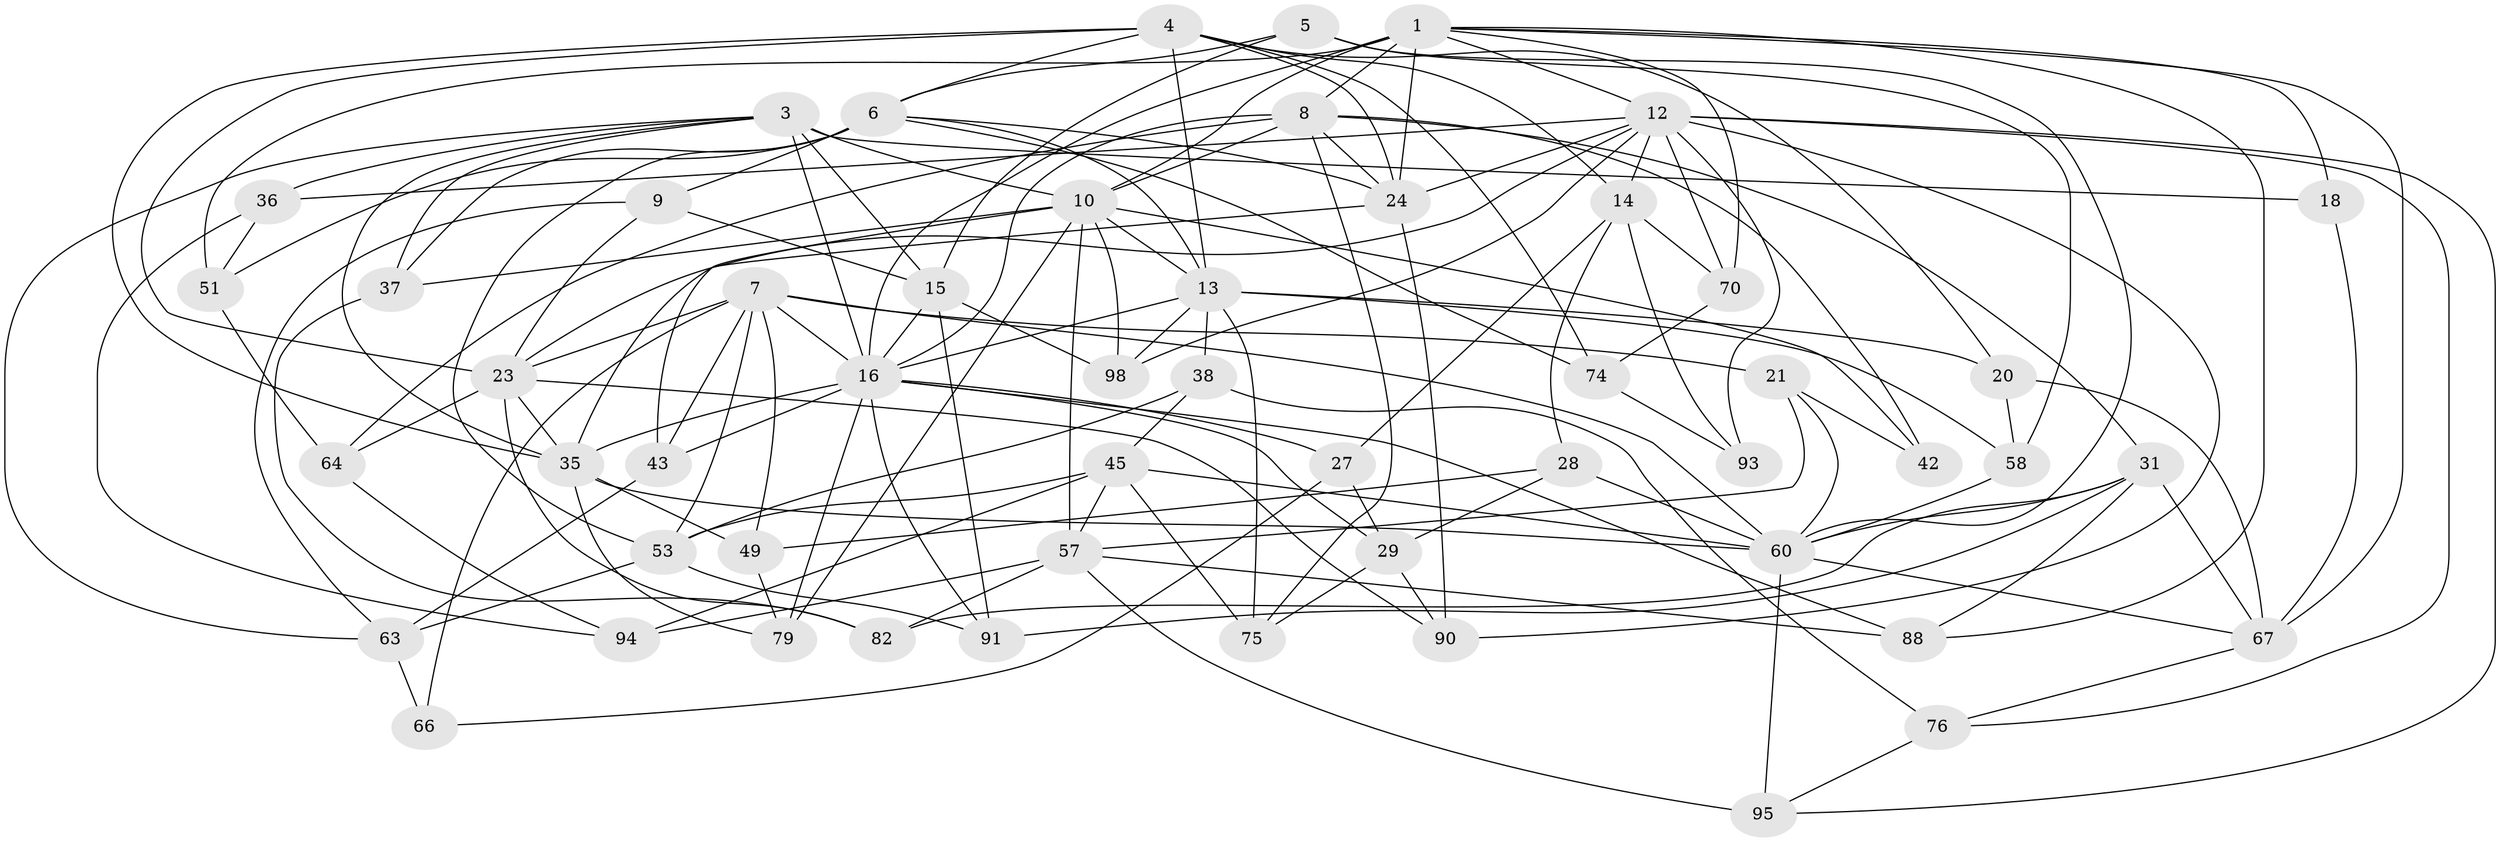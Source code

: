 // original degree distribution, {4: 1.0}
// Generated by graph-tools (version 1.1) at 2025/16/03/09/25 04:16:43]
// undirected, 53 vertices, 148 edges
graph export_dot {
graph [start="1"]
  node [color=gray90,style=filled];
  1 [super="+84+2+44"];
  3 [super="+81+33"];
  4 [super="+59+17"];
  5;
  6 [super="+48+87"];
  7 [super="+11+34"];
  8 [super="+46"];
  9;
  10 [super="+55+68"];
  12 [super="+22+19"];
  13 [super="+30+65"];
  14 [super="+52"];
  15 [super="+41"];
  16 [super="+54+47"];
  18;
  20;
  21;
  23 [super="+83+77"];
  24 [super="+26+25"];
  27;
  28;
  29 [super="+40"];
  31 [super="+50"];
  35 [super="+80+96"];
  36;
  37;
  38;
  42;
  43;
  45 [super="+92"];
  49;
  51;
  53 [super="+85"];
  57 [super="+73"];
  58;
  60 [super="+61+97"];
  63 [super="+99"];
  64;
  66;
  67 [super="+69"];
  70;
  74;
  75;
  76;
  79;
  82;
  88;
  90;
  91;
  93;
  94;
  95;
  98;
  1 -- 8 [weight=2];
  1 -- 88;
  1 -- 16;
  1 -- 51;
  1 -- 70;
  1 -- 24 [weight=2];
  1 -- 12;
  1 -- 10;
  1 -- 18;
  1 -- 67;
  3 -- 18 [weight=2];
  3 -- 15;
  3 -- 35;
  3 -- 36;
  3 -- 37;
  3 -- 63;
  3 -- 10 [weight=2];
  3 -- 16;
  4 -- 14;
  4 -- 74;
  4 -- 13;
  4 -- 20;
  4 -- 23;
  4 -- 6;
  4 -- 24;
  4 -- 35;
  5 -- 58;
  5 -- 15;
  5 -- 6;
  5 -- 60;
  6 -- 53;
  6 -- 74;
  6 -- 37;
  6 -- 24;
  6 -- 9;
  6 -- 13 [weight=2];
  6 -- 51;
  7 -- 66;
  7 -- 23;
  7 -- 43;
  7 -- 60;
  7 -- 49;
  7 -- 21;
  7 -- 53;
  7 -- 16;
  8 -- 16;
  8 -- 64;
  8 -- 24;
  8 -- 42 [weight=2];
  8 -- 75;
  8 -- 31;
  8 -- 10;
  9 -- 15;
  9 -- 23;
  9 -- 63;
  10 -- 37;
  10 -- 98;
  10 -- 57 [weight=2];
  10 -- 13;
  10 -- 79;
  10 -- 42;
  10 -- 43;
  12 -- 23;
  12 -- 14;
  12 -- 36;
  12 -- 93 [weight=2];
  12 -- 95;
  12 -- 98;
  12 -- 70;
  12 -- 24;
  12 -- 90;
  12 -- 76;
  13 -- 98;
  13 -- 20;
  13 -- 58;
  13 -- 75;
  13 -- 16;
  13 -- 38;
  14 -- 28;
  14 -- 27;
  14 -- 70;
  14 -- 93;
  15 -- 98;
  15 -- 91;
  15 -- 16;
  16 -- 79;
  16 -- 43;
  16 -- 88;
  16 -- 91;
  16 -- 35;
  16 -- 27;
  16 -- 29 [weight=2];
  18 -- 67;
  20 -- 58;
  20 -- 67;
  21 -- 60;
  21 -- 42;
  21 -- 57;
  23 -- 64;
  23 -- 90;
  23 -- 82;
  23 -- 35;
  24 -- 35;
  24 -- 90;
  27 -- 66;
  27 -- 29;
  28 -- 60;
  28 -- 49;
  28 -- 29;
  29 -- 75;
  29 -- 90;
  31 -- 82;
  31 -- 91;
  31 -- 88;
  31 -- 67;
  31 -- 60;
  35 -- 60;
  35 -- 49;
  35 -- 79;
  36 -- 51;
  36 -- 94;
  37 -- 82;
  38 -- 76;
  38 -- 53;
  38 -- 45;
  43 -- 63;
  45 -- 53;
  45 -- 60;
  45 -- 57;
  45 -- 94;
  45 -- 75;
  49 -- 79;
  51 -- 64;
  53 -- 91;
  53 -- 63;
  57 -- 94;
  57 -- 95;
  57 -- 82;
  57 -- 88;
  58 -- 60;
  60 -- 95;
  60 -- 67;
  63 -- 66 [weight=2];
  64 -- 94;
  67 -- 76;
  70 -- 74;
  74 -- 93;
  76 -- 95;
}
